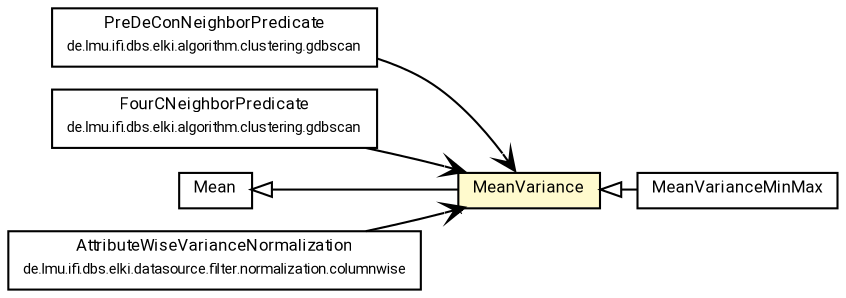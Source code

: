 #!/usr/local/bin/dot
#
# Class diagram 
# Generated by UMLGraph version R5_7_2-60-g0e99a6 (http://www.spinellis.gr/umlgraph/)
#

digraph G {
	graph [fontnames="svg"]
	edge [fontname="Roboto",fontsize=7,labelfontname="Roboto",labelfontsize=7,color="black"];
	node [fontname="Roboto",fontcolor="black",fontsize=8,shape=plaintext,margin=0,width=0,height=0];
	nodesep=0.15;
	ranksep=0.25;
	rankdir=LR;
	// de.lmu.ifi.dbs.elki.algorithm.clustering.gdbscan.PreDeConNeighborPredicate<V extends de.lmu.ifi.dbs.elki.data.NumberVector>
	c6858475 [label=<<table title="de.lmu.ifi.dbs.elki.algorithm.clustering.gdbscan.PreDeConNeighborPredicate" border="0" cellborder="1" cellspacing="0" cellpadding="2" href="../algorithm/clustering/gdbscan/PreDeConNeighborPredicate.html" target="_parent">
		<tr><td><table border="0" cellspacing="0" cellpadding="1">
		<tr><td align="center" balign="center"> <font face="Roboto">PreDeConNeighborPredicate</font> </td></tr>
		<tr><td align="center" balign="center"> <font face="Roboto" point-size="7.0">de.lmu.ifi.dbs.elki.algorithm.clustering.gdbscan</font> </td></tr>
		</table></td></tr>
		</table>>, URL="../algorithm/clustering/gdbscan/PreDeConNeighborPredicate.html"];
	// de.lmu.ifi.dbs.elki.algorithm.clustering.gdbscan.FourCNeighborPredicate<V extends de.lmu.ifi.dbs.elki.data.NumberVector>
	c6858484 [label=<<table title="de.lmu.ifi.dbs.elki.algorithm.clustering.gdbscan.FourCNeighborPredicate" border="0" cellborder="1" cellspacing="0" cellpadding="2" href="../algorithm/clustering/gdbscan/FourCNeighborPredicate.html" target="_parent">
		<tr><td><table border="0" cellspacing="0" cellpadding="1">
		<tr><td align="center" balign="center"> <font face="Roboto">FourCNeighborPredicate</font> </td></tr>
		<tr><td align="center" balign="center"> <font face="Roboto" point-size="7.0">de.lmu.ifi.dbs.elki.algorithm.clustering.gdbscan</font> </td></tr>
		</table></td></tr>
		</table>>, URL="../algorithm/clustering/gdbscan/FourCNeighborPredicate.html"];
	// de.lmu.ifi.dbs.elki.math.Mean
	c6859084 [label=<<table title="de.lmu.ifi.dbs.elki.math.Mean" border="0" cellborder="1" cellspacing="0" cellpadding="2" href="Mean.html" target="_parent">
		<tr><td><table border="0" cellspacing="0" cellpadding="1">
		<tr><td align="center" balign="center"> <font face="Roboto">Mean</font> </td></tr>
		</table></td></tr>
		</table>>, URL="Mean.html"];
	// de.lmu.ifi.dbs.elki.math.MeanVarianceMinMax
	c6859089 [label=<<table title="de.lmu.ifi.dbs.elki.math.MeanVarianceMinMax" border="0" cellborder="1" cellspacing="0" cellpadding="2" href="MeanVarianceMinMax.html" target="_parent">
		<tr><td><table border="0" cellspacing="0" cellpadding="1">
		<tr><td align="center" balign="center"> <font face="Roboto">MeanVarianceMinMax</font> </td></tr>
		</table></td></tr>
		</table>>, URL="MeanVarianceMinMax.html"];
	// de.lmu.ifi.dbs.elki.math.MeanVariance
	c6859092 [label=<<table title="de.lmu.ifi.dbs.elki.math.MeanVariance" border="0" cellborder="1" cellspacing="0" cellpadding="2" bgcolor="lemonChiffon" href="MeanVariance.html" target="_parent">
		<tr><td><table border="0" cellspacing="0" cellpadding="1">
		<tr><td align="center" balign="center"> <font face="Roboto">MeanVariance</font> </td></tr>
		</table></td></tr>
		</table>>, URL="MeanVariance.html"];
	// de.lmu.ifi.dbs.elki.datasource.filter.normalization.columnwise.AttributeWiseVarianceNormalization<V extends de.lmu.ifi.dbs.elki.data.NumberVector>
	c6860252 [label=<<table title="de.lmu.ifi.dbs.elki.datasource.filter.normalization.columnwise.AttributeWiseVarianceNormalization" border="0" cellborder="1" cellspacing="0" cellpadding="2" href="../datasource/filter/normalization/columnwise/AttributeWiseVarianceNormalization.html" target="_parent">
		<tr><td><table border="0" cellspacing="0" cellpadding="1">
		<tr><td align="center" balign="center"> <font face="Roboto">AttributeWiseVarianceNormalization</font> </td></tr>
		<tr><td align="center" balign="center"> <font face="Roboto" point-size="7.0">de.lmu.ifi.dbs.elki.datasource.filter.normalization.columnwise</font> </td></tr>
		</table></td></tr>
		</table>>, URL="../datasource/filter/normalization/columnwise/AttributeWiseVarianceNormalization.html"];
	// de.lmu.ifi.dbs.elki.math.MeanVarianceMinMax extends de.lmu.ifi.dbs.elki.math.MeanVariance
	c6859092 -> c6859089 [arrowtail=empty,dir=back,weight=10];
	// de.lmu.ifi.dbs.elki.math.MeanVariance extends de.lmu.ifi.dbs.elki.math.Mean
	c6859084 -> c6859092 [arrowtail=empty,dir=back,weight=10];
	// de.lmu.ifi.dbs.elki.algorithm.clustering.gdbscan.PreDeConNeighborPredicate<V extends de.lmu.ifi.dbs.elki.data.NumberVector> navassoc de.lmu.ifi.dbs.elki.math.MeanVariance
	c6858475 -> c6859092 [arrowhead=open,weight=1];
	// de.lmu.ifi.dbs.elki.algorithm.clustering.gdbscan.FourCNeighborPredicate<V extends de.lmu.ifi.dbs.elki.data.NumberVector> navassoc de.lmu.ifi.dbs.elki.math.MeanVariance
	c6858484 -> c6859092 [arrowhead=open,weight=1];
	// de.lmu.ifi.dbs.elki.datasource.filter.normalization.columnwise.AttributeWiseVarianceNormalization<V extends de.lmu.ifi.dbs.elki.data.NumberVector> navassoc de.lmu.ifi.dbs.elki.math.MeanVariance
	c6860252 -> c6859092 [arrowhead=open,weight=1,headlabel="*"];
}

